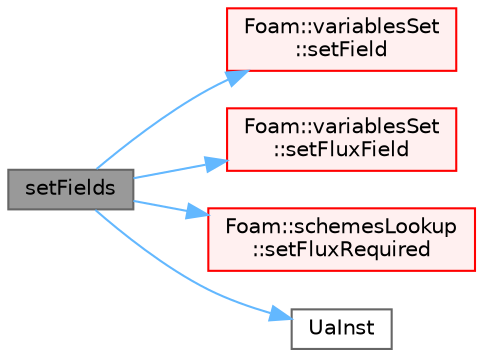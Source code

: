 digraph "setFields"
{
 // LATEX_PDF_SIZE
  bgcolor="transparent";
  edge [fontname=Helvetica,fontsize=10,labelfontname=Helvetica,labelfontsize=10];
  node [fontname=Helvetica,fontsize=10,shape=box,height=0.2,width=0.4];
  rankdir="LR";
  Node1 [id="Node000001",label="setFields",height=0.2,width=0.4,color="gray40", fillcolor="grey60", style="filled", fontcolor="black",tooltip=" "];
  Node1 -> Node2 [id="edge1_Node000001_Node000002",color="steelblue1",style="solid",tooltip=" "];
  Node2 [id="Node000002",label="Foam::variablesSet\l::setField",height=0.2,width=0.4,color="red", fillcolor="#FFF0F0", style="filled",URL="$classFoam_1_1variablesSet.html#a4082bfb4eccb906362788998b0c036bf",tooltip=" "];
  Node1 -> Node7 [id="edge2_Node000001_Node000007",color="steelblue1",style="solid",tooltip=" "];
  Node7 [id="Node000007",label="Foam::variablesSet\l::setFluxField",height=0.2,width=0.4,color="red", fillcolor="#FFF0F0", style="filled",URL="$classFoam_1_1variablesSet.html#ae40c856a6b446ad5b57c045d13b1de9c",tooltip=" "];
  Node1 -> Node10 [id="edge3_Node000001_Node000010",color="steelblue1",style="solid",tooltip=" "];
  Node10 [id="Node000010",label="Foam::schemesLookup\l::setFluxRequired",height=0.2,width=0.4,color="red", fillcolor="#FFF0F0", style="filled",URL="$classFoam_1_1schemesLookup.html#a1fe8ee3a891a76f4915170aae8e1a05e",tooltip=" "];
  Node1 -> Node16 [id="edge4_Node000001_Node000016",color="steelblue1",style="solid",tooltip=" "];
  Node16 [id="Node000016",label="UaInst",height=0.2,width=0.4,color="grey40", fillcolor="white", style="filled",URL="$classFoam_1_1incompressibleAdjointMeanFlowVars.html#a27ffe97da373f2bd88a0ff1f36cf68cc",tooltip=" "];
}
